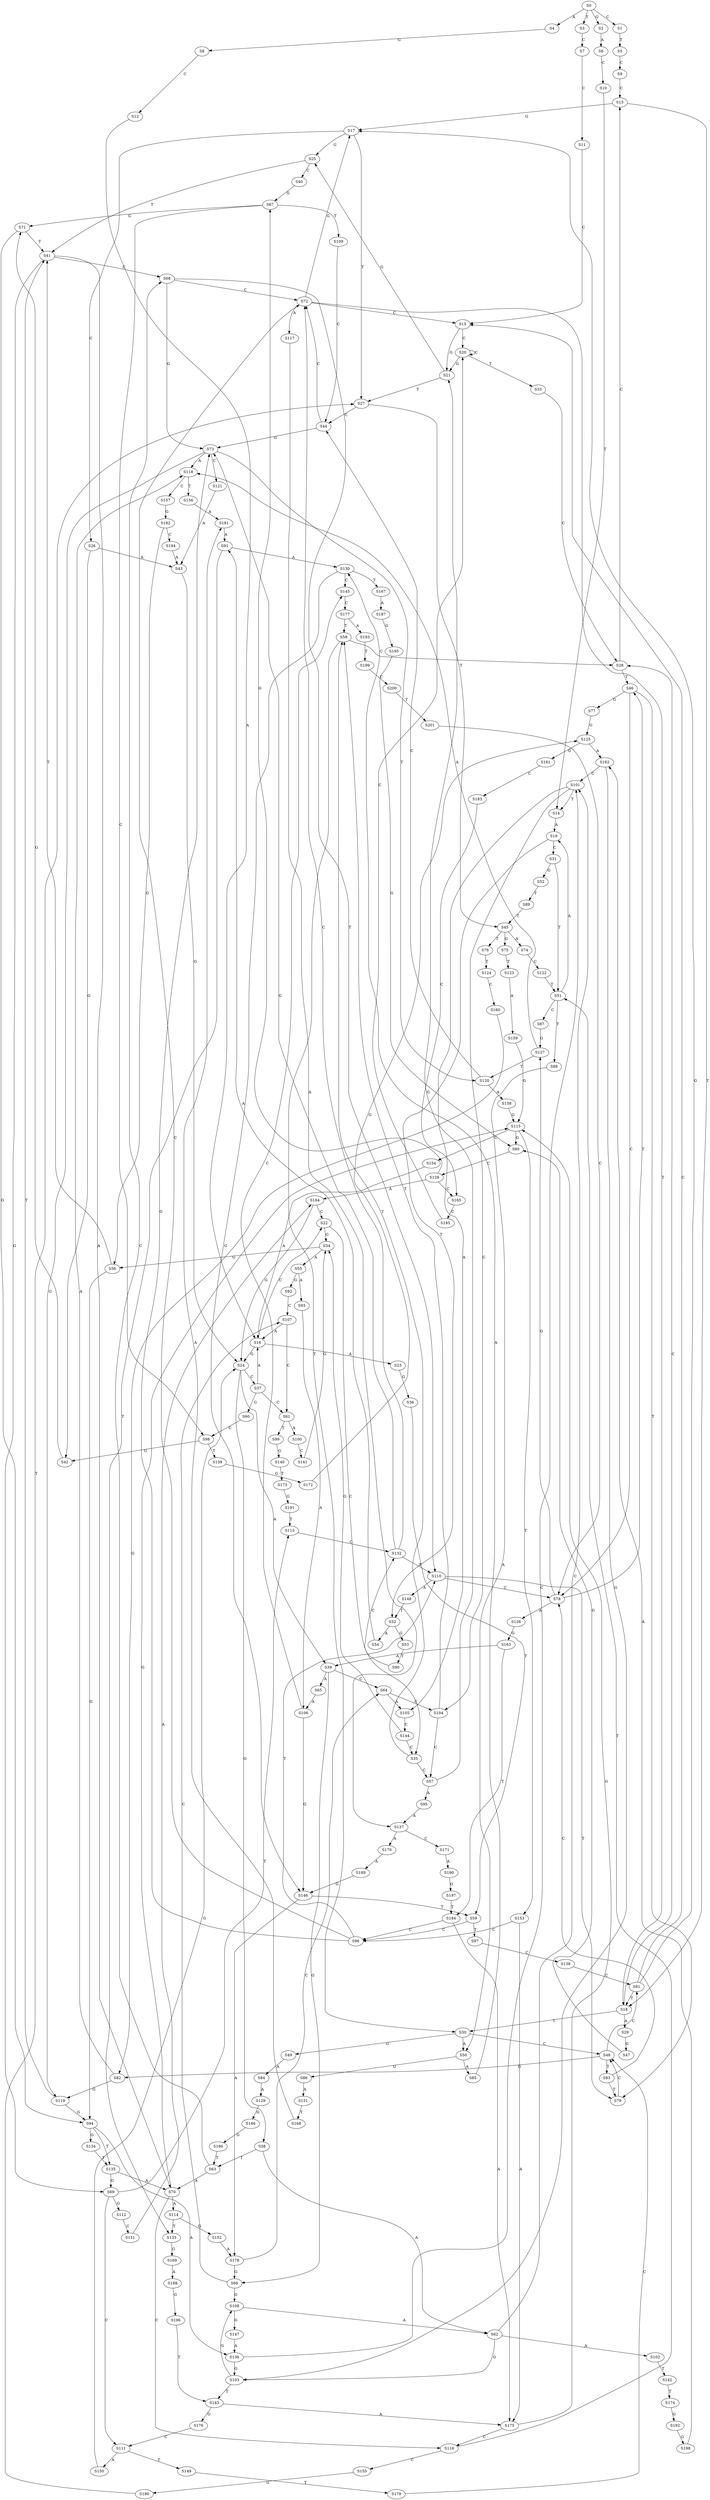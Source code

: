 strict digraph  {
	S0 -> S1 [ label = C ];
	S0 -> S2 [ label = G ];
	S0 -> S3 [ label = T ];
	S0 -> S4 [ label = A ];
	S1 -> S5 [ label = T ];
	S2 -> S6 [ label = A ];
	S3 -> S7 [ label = C ];
	S4 -> S8 [ label = G ];
	S5 -> S9 [ label = C ];
	S6 -> S10 [ label = C ];
	S7 -> S11 [ label = C ];
	S8 -> S12 [ label = C ];
	S9 -> S13 [ label = C ];
	S10 -> S14 [ label = T ];
	S11 -> S15 [ label = C ];
	S12 -> S16 [ label = A ];
	S13 -> S17 [ label = G ];
	S13 -> S18 [ label = T ];
	S14 -> S19 [ label = A ];
	S15 -> S20 [ label = C ];
	S15 -> S21 [ label = G ];
	S16 -> S22 [ label = C ];
	S16 -> S23 [ label = A ];
	S16 -> S24 [ label = G ];
	S17 -> S25 [ label = G ];
	S17 -> S26 [ label = C ];
	S17 -> S27 [ label = T ];
	S18 -> S28 [ label = C ];
	S18 -> S29 [ label = A ];
	S18 -> S30 [ label = T ];
	S19 -> S31 [ label = C ];
	S19 -> S32 [ label = T ];
	S20 -> S21 [ label = G ];
	S20 -> S20 [ label = C ];
	S20 -> S33 [ label = T ];
	S21 -> S25 [ label = G ];
	S21 -> S27 [ label = T ];
	S22 -> S34 [ label = G ];
	S22 -> S35 [ label = C ];
	S23 -> S36 [ label = G ];
	S24 -> S37 [ label = C ];
	S24 -> S38 [ label = G ];
	S24 -> S39 [ label = A ];
	S25 -> S40 [ label = C ];
	S25 -> S41 [ label = T ];
	S26 -> S42 [ label = G ];
	S26 -> S43 [ label = A ];
	S27 -> S44 [ label = C ];
	S27 -> S45 [ label = T ];
	S28 -> S46 [ label = T ];
	S28 -> S13 [ label = C ];
	S29 -> S47 [ label = G ];
	S30 -> S48 [ label = C ];
	S30 -> S49 [ label = G ];
	S30 -> S50 [ label = A ];
	S31 -> S51 [ label = T ];
	S31 -> S52 [ label = G ];
	S32 -> S53 [ label = G ];
	S32 -> S54 [ label = A ];
	S33 -> S28 [ label = C ];
	S34 -> S55 [ label = A ];
	S34 -> S56 [ label = G ];
	S35 -> S57 [ label = C ];
	S35 -> S58 [ label = T ];
	S36 -> S59 [ label = T ];
	S37 -> S60 [ label = G ];
	S37 -> S61 [ label = C ];
	S37 -> S16 [ label = A ];
	S38 -> S62 [ label = A ];
	S38 -> S63 [ label = T ];
	S39 -> S64 [ label = C ];
	S39 -> S65 [ label = A ];
	S39 -> S66 [ label = G ];
	S40 -> S67 [ label = G ];
	S41 -> S68 [ label = C ];
	S41 -> S69 [ label = G ];
	S41 -> S70 [ label = A ];
	S42 -> S71 [ label = G ];
	S43 -> S24 [ label = G ];
	S44 -> S72 [ label = C ];
	S44 -> S73 [ label = G ];
	S45 -> S74 [ label = A ];
	S45 -> S75 [ label = G ];
	S45 -> S76 [ label = T ];
	S46 -> S77 [ label = G ];
	S46 -> S78 [ label = C ];
	S46 -> S79 [ label = T ];
	S47 -> S80 [ label = G ];
	S48 -> S81 [ label = C ];
	S48 -> S82 [ label = G ];
	S48 -> S83 [ label = T ];
	S49 -> S84 [ label = A ];
	S50 -> S85 [ label = A ];
	S50 -> S86 [ label = G ];
	S51 -> S87 [ label = C ];
	S51 -> S88 [ label = T ];
	S51 -> S19 [ label = A ];
	S52 -> S89 [ label = T ];
	S53 -> S90 [ label = T ];
	S54 -> S91 [ label = A ];
	S55 -> S92 [ label = G ];
	S55 -> S93 [ label = A ];
	S56 -> S41 [ label = T ];
	S56 -> S94 [ label = G ];
	S57 -> S21 [ label = G ];
	S57 -> S95 [ label = A ];
	S58 -> S30 [ label = T ];
	S58 -> S28 [ label = C ];
	S59 -> S96 [ label = C ];
	S59 -> S97 [ label = T ];
	S60 -> S98 [ label = C ];
	S61 -> S99 [ label = T ];
	S61 -> S100 [ label = A ];
	S62 -> S101 [ label = C ];
	S62 -> S102 [ label = A ];
	S62 -> S103 [ label = G ];
	S63 -> S70 [ label = A ];
	S63 -> S68 [ label = C ];
	S64 -> S104 [ label = C ];
	S64 -> S105 [ label = A ];
	S65 -> S106 [ label = A ];
	S66 -> S107 [ label = C ];
	S66 -> S108 [ label = G ];
	S67 -> S98 [ label = C ];
	S67 -> S71 [ label = G ];
	S67 -> S109 [ label = T ];
	S68 -> S72 [ label = C ];
	S68 -> S110 [ label = T ];
	S68 -> S73 [ label = G ];
	S69 -> S111 [ label = C ];
	S69 -> S112 [ label = G ];
	S69 -> S113 [ label = T ];
	S70 -> S114 [ label = A ];
	S70 -> S115 [ label = G ];
	S70 -> S116 [ label = C ];
	S71 -> S94 [ label = G ];
	S71 -> S41 [ label = T ];
	S72 -> S18 [ label = T ];
	S72 -> S17 [ label = G ];
	S72 -> S15 [ label = C ];
	S72 -> S117 [ label = A ];
	S73 -> S118 [ label = A ];
	S73 -> S119 [ label = G ];
	S73 -> S120 [ label = T ];
	S73 -> S121 [ label = C ];
	S74 -> S122 [ label = C ];
	S75 -> S123 [ label = T ];
	S76 -> S124 [ label = T ];
	S77 -> S125 [ label = G ];
	S78 -> S126 [ label = A ];
	S78 -> S127 [ label = G ];
	S78 -> S46 [ label = T ];
	S79 -> S48 [ label = C ];
	S80 -> S128 [ label = C ];
	S81 -> S15 [ label = C ];
	S81 -> S18 [ label = T ];
	S81 -> S17 [ label = G ];
	S82 -> S118 [ label = A ];
	S82 -> S119 [ label = G ];
	S83 -> S78 [ label = C ];
	S83 -> S79 [ label = T ];
	S84 -> S129 [ label = A ];
	S85 -> S130 [ label = A ];
	S86 -> S131 [ label = A ];
	S87 -> S127 [ label = G ];
	S88 -> S50 [ label = A ];
	S89 -> S45 [ label = T ];
	S90 -> S132 [ label = C ];
	S91 -> S133 [ label = T ];
	S91 -> S130 [ label = A ];
	S92 -> S107 [ label = C ];
	S93 -> S106 [ label = A ];
	S94 -> S134 [ label = G ];
	S94 -> S135 [ label = T ];
	S94 -> S136 [ label = A ];
	S95 -> S137 [ label = A ];
	S96 -> S110 [ label = T ];
	S96 -> S73 [ label = G ];
	S96 -> S72 [ label = C ];
	S97 -> S138 [ label = C ];
	S98 -> S139 [ label = T ];
	S98 -> S42 [ label = G ];
	S99 -> S140 [ label = G ];
	S100 -> S141 [ label = C ];
	S101 -> S104 [ label = C ];
	S101 -> S105 [ label = A ];
	S101 -> S14 [ label = T ];
	S102 -> S142 [ label = T ];
	S103 -> S143 [ label = T ];
	S103 -> S108 [ label = G ];
	S104 -> S57 [ label = C ];
	S104 -> S58 [ label = T ];
	S105 -> S144 [ label = C ];
	S106 -> S145 [ label = C ];
	S106 -> S146 [ label = G ];
	S107 -> S61 [ label = C ];
	S107 -> S16 [ label = A ];
	S108 -> S147 [ label = G ];
	S108 -> S62 [ label = A ];
	S109 -> S44 [ label = C ];
	S110 -> S79 [ label = T ];
	S110 -> S78 [ label = C ];
	S110 -> S148 [ label = A ];
	S111 -> S149 [ label = T ];
	S111 -> S150 [ label = A ];
	S112 -> S151 [ label = C ];
	S113 -> S132 [ label = C ];
	S114 -> S152 [ label = G ];
	S114 -> S133 [ label = T ];
	S115 -> S153 [ label = T ];
	S115 -> S154 [ label = C ];
	S115 -> S80 [ label = G ];
	S116 -> S155 [ label = C ];
	S116 -> S51 [ label = T ];
	S117 -> S137 [ label = A ];
	S118 -> S156 [ label = T ];
	S118 -> S157 [ label = C ];
	S119 -> S41 [ label = T ];
	S119 -> S94 [ label = G ];
	S120 -> S158 [ label = A ];
	S120 -> S44 [ label = C ];
	S121 -> S43 [ label = A ];
	S122 -> S51 [ label = T ];
	S123 -> S159 [ label = A ];
	S124 -> S160 [ label = C ];
	S125 -> S161 [ label = G ];
	S125 -> S162 [ label = A ];
	S126 -> S163 [ label = G ];
	S127 -> S120 [ label = T ];
	S127 -> S118 [ label = A ];
	S128 -> S164 [ label = A ];
	S128 -> S67 [ label = G ];
	S128 -> S165 [ label = C ];
	S129 -> S166 [ label = G ];
	S130 -> S146 [ label = G ];
	S130 -> S145 [ label = C ];
	S130 -> S167 [ label = T ];
	S131 -> S168 [ label = T ];
	S132 -> S72 [ label = C ];
	S132 -> S73 [ label = G ];
	S132 -> S110 [ label = T ];
	S133 -> S169 [ label = G ];
	S134 -> S135 [ label = T ];
	S135 -> S69 [ label = G ];
	S135 -> S70 [ label = A ];
	S136 -> S101 [ label = C ];
	S136 -> S103 [ label = G ];
	S137 -> S170 [ label = A ];
	S137 -> S171 [ label = C ];
	S138 -> S81 [ label = C ];
	S139 -> S172 [ label = G ];
	S140 -> S173 [ label = T ];
	S141 -> S34 [ label = G ];
	S142 -> S174 [ label = T ];
	S143 -> S175 [ label = A ];
	S143 -> S176 [ label = G ];
	S144 -> S35 [ label = C ];
	S144 -> S34 [ label = G ];
	S145 -> S177 [ label = C ];
	S146 -> S178 [ label = A ];
	S146 -> S59 [ label = T ];
	S147 -> S136 [ label = A ];
	S148 -> S32 [ label = T ];
	S149 -> S179 [ label = T ];
	S150 -> S24 [ label = G ];
	S151 -> S164 [ label = A ];
	S152 -> S178 [ label = A ];
	S153 -> S175 [ label = A ];
	S153 -> S96 [ label = C ];
	S154 -> S16 [ label = A ];
	S155 -> S180 [ label = G ];
	S156 -> S181 [ label = A ];
	S157 -> S182 [ label = G ];
	S158 -> S115 [ label = G ];
	S159 -> S115 [ label = G ];
	S160 -> S82 [ label = G ];
	S161 -> S183 [ label = C ];
	S162 -> S101 [ label = C ];
	S162 -> S103 [ label = G ];
	S163 -> S184 [ label = T ];
	S163 -> S39 [ label = A ];
	S164 -> S24 [ label = G ];
	S164 -> S22 [ label = C ];
	S165 -> S185 [ label = C ];
	S166 -> S186 [ label = G ];
	S167 -> S187 [ label = A ];
	S168 -> S181 [ label = A ];
	S169 -> S188 [ label = A ];
	S170 -> S189 [ label = A ];
	S171 -> S190 [ label = A ];
	S172 -> S125 [ label = G ];
	S173 -> S191 [ label = G ];
	S174 -> S192 [ label = G ];
	S175 -> S116 [ label = C ];
	S175 -> S115 [ label = G ];
	S176 -> S111 [ label = C ];
	S177 -> S193 [ label = A ];
	S177 -> S58 [ label = T ];
	S178 -> S64 [ label = C ];
	S178 -> S66 [ label = G ];
	S179 -> S48 [ label = C ];
	S180 -> S27 [ label = T ];
	S181 -> S91 [ label = A ];
	S182 -> S194 [ label = C ];
	S182 -> S56 [ label = G ];
	S183 -> S165 [ label = C ];
	S184 -> S175 [ label = A ];
	S184 -> S96 [ label = C ];
	S185 -> S20 [ label = C ];
	S186 -> S63 [ label = T ];
	S187 -> S195 [ label = G ];
	S188 -> S196 [ label = G ];
	S189 -> S146 [ label = G ];
	S190 -> S197 [ label = G ];
	S191 -> S113 [ label = T ];
	S192 -> S198 [ label = G ];
	S193 -> S199 [ label = T ];
	S194 -> S43 [ label = A ];
	S195 -> S80 [ label = G ];
	S196 -> S143 [ label = T ];
	S197 -> S184 [ label = T ];
	S198 -> S162 [ label = A ];
	S199 -> S200 [ label = C ];
	S200 -> S201 [ label = T ];
	S201 -> S78 [ label = C ];
}
